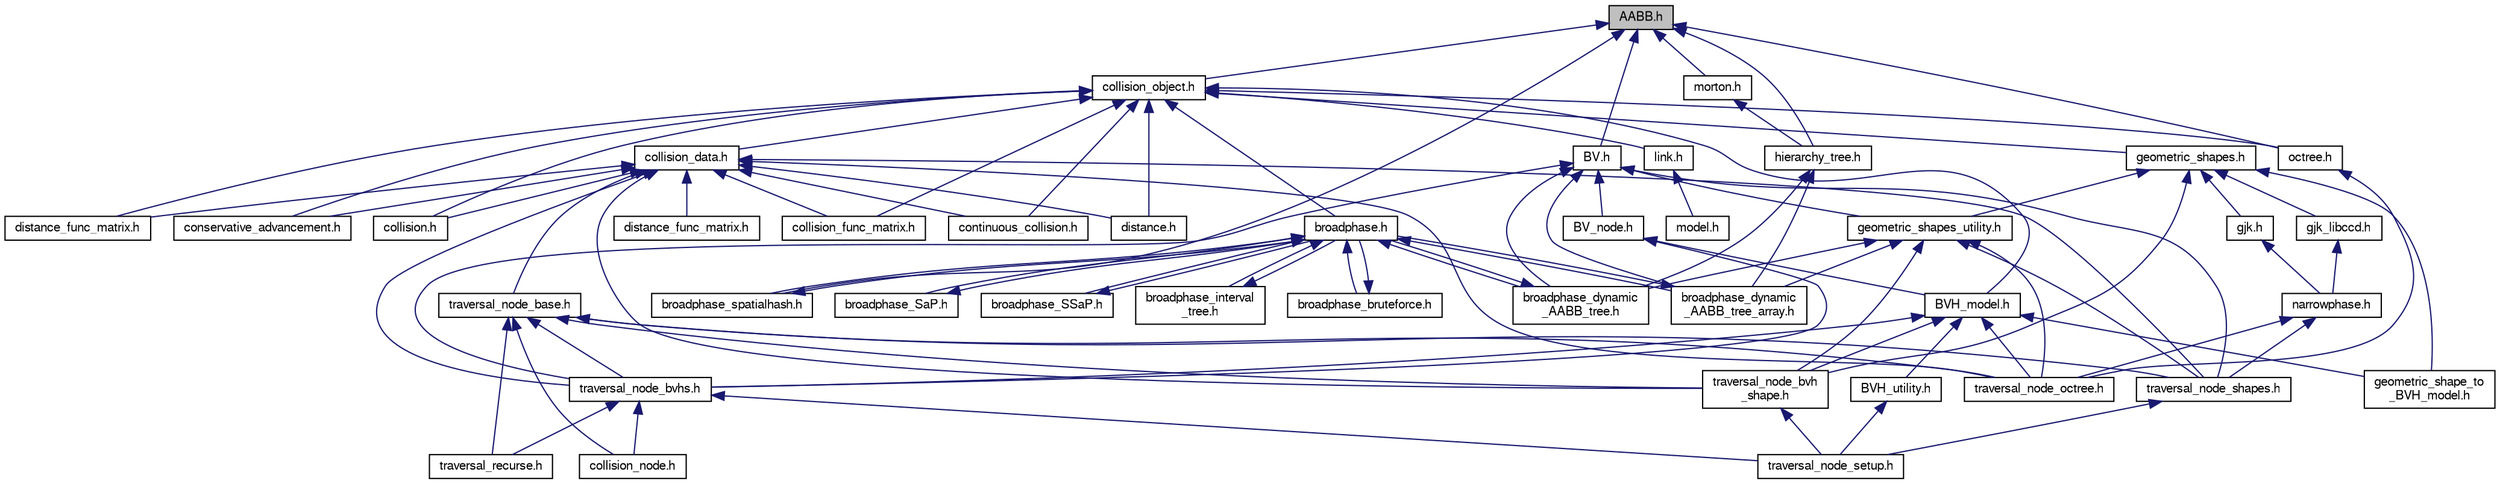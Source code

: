 digraph "AABB.h"
{
  edge [fontname="FreeSans",fontsize="10",labelfontname="FreeSans",labelfontsize="10"];
  node [fontname="FreeSans",fontsize="10",shape=record];
  Node1 [label="AABB.h",height=0.2,width=0.4,color="black", fillcolor="grey75", style="filled" fontcolor="black"];
  Node1 -> Node2 [dir="back",color="midnightblue",fontsize="10",style="solid",fontname="FreeSans"];
  Node2 [label="collision_object.h",height=0.2,width=0.4,color="black", fillcolor="white", style="filled",URL="$a00249.html"];
  Node2 -> Node3 [dir="back",color="midnightblue",fontsize="10",style="solid",fontname="FreeSans"];
  Node3 [label="link.h",height=0.2,width=0.4,color="black", fillcolor="white", style="filled",URL="$a00282.html"];
  Node3 -> Node4 [dir="back",color="midnightblue",fontsize="10",style="solid",fontname="FreeSans"];
  Node4 [label="model.h",height=0.2,width=0.4,color="black", fillcolor="white", style="filled",URL="$a00286.html"];
  Node2 -> Node5 [dir="back",color="midnightblue",fontsize="10",style="solid",fontname="FreeSans"];
  Node5 [label="broadphase.h",height=0.2,width=0.4,color="black", fillcolor="white", style="filled",URL="$a00227.html"];
  Node5 -> Node6 [dir="back",color="midnightblue",fontsize="10",style="solid",fontname="FreeSans"];
  Node6 [label="broadphase_bruteforce.h",height=0.2,width=0.4,color="black", fillcolor="white", style="filled",URL="$a00228.html"];
  Node6 -> Node5 [dir="back",color="midnightblue",fontsize="10",style="solid",fontname="FreeSans"];
  Node5 -> Node7 [dir="back",color="midnightblue",fontsize="10",style="solid",fontname="FreeSans"];
  Node7 [label="broadphase_spatialhash.h",height=0.2,width=0.4,color="black", fillcolor="white", style="filled",URL="$a00233.html"];
  Node7 -> Node5 [dir="back",color="midnightblue",fontsize="10",style="solid",fontname="FreeSans"];
  Node5 -> Node8 [dir="back",color="midnightblue",fontsize="10",style="solid",fontname="FreeSans"];
  Node8 [label="broadphase_SaP.h",height=0.2,width=0.4,color="black", fillcolor="white", style="filled",URL="$a00232.html"];
  Node8 -> Node5 [dir="back",color="midnightblue",fontsize="10",style="solid",fontname="FreeSans"];
  Node5 -> Node9 [dir="back",color="midnightblue",fontsize="10",style="solid",fontname="FreeSans"];
  Node9 [label="broadphase_SSaP.h",height=0.2,width=0.4,color="black", fillcolor="white", style="filled",URL="$a00235.html"];
  Node9 -> Node5 [dir="back",color="midnightblue",fontsize="10",style="solid",fontname="FreeSans"];
  Node5 -> Node10 [dir="back",color="midnightblue",fontsize="10",style="solid",fontname="FreeSans"];
  Node10 [label="broadphase_interval\l_tree.h",height=0.2,width=0.4,color="black", fillcolor="white", style="filled",URL="$a00231.html"];
  Node10 -> Node5 [dir="back",color="midnightblue",fontsize="10",style="solid",fontname="FreeSans"];
  Node5 -> Node11 [dir="back",color="midnightblue",fontsize="10",style="solid",fontname="FreeSans"];
  Node11 [label="broadphase_dynamic\l_AABB_tree.h",height=0.2,width=0.4,color="black", fillcolor="white", style="filled",URL="$a00229.html"];
  Node11 -> Node5 [dir="back",color="midnightblue",fontsize="10",style="solid",fontname="FreeSans"];
  Node5 -> Node12 [dir="back",color="midnightblue",fontsize="10",style="solid",fontname="FreeSans"];
  Node12 [label="broadphase_dynamic\l_AABB_tree_array.h",height=0.2,width=0.4,color="black", fillcolor="white", style="filled",URL="$a00230.html"];
  Node12 -> Node5 [dir="back",color="midnightblue",fontsize="10",style="solid",fontname="FreeSans"];
  Node2 -> Node13 [dir="back",color="midnightblue",fontsize="10",style="solid",fontname="FreeSans"];
  Node13 [label="geometric_shapes.h",height=0.2,width=0.4,color="black", fillcolor="white", style="filled",URL="$a00261.html"];
  Node13 -> Node14 [dir="back",color="midnightblue",fontsize="10",style="solid",fontname="FreeSans"];
  Node14 [label="geometric_shapes_utility.h",height=0.2,width=0.4,color="black", fillcolor="white", style="filled",URL="$a00262.html"];
  Node14 -> Node11 [dir="back",color="midnightblue",fontsize="10",style="solid",fontname="FreeSans"];
  Node14 -> Node12 [dir="back",color="midnightblue",fontsize="10",style="solid",fontname="FreeSans"];
  Node14 -> Node15 [dir="back",color="midnightblue",fontsize="10",style="solid",fontname="FreeSans"];
  Node15 [label="traversal_node_bvh\l_shape.h",height=0.2,width=0.4,color="black", fillcolor="white", style="filled",URL="$a00312.html"];
  Node15 -> Node16 [dir="back",color="midnightblue",fontsize="10",style="solid",fontname="FreeSans"];
  Node16 [label="traversal_node_setup.h",height=0.2,width=0.4,color="black", fillcolor="white", style="filled",URL="$a00315.html"];
  Node14 -> Node17 [dir="back",color="midnightblue",fontsize="10",style="solid",fontname="FreeSans"];
  Node17 [label="traversal_node_octree.h",height=0.2,width=0.4,color="black", fillcolor="white", style="filled",URL="$a00314.html"];
  Node14 -> Node18 [dir="back",color="midnightblue",fontsize="10",style="solid",fontname="FreeSans"];
  Node18 [label="traversal_node_shapes.h",height=0.2,width=0.4,color="black", fillcolor="white", style="filled",URL="$a00316.html"];
  Node18 -> Node16 [dir="back",color="midnightblue",fontsize="10",style="solid",fontname="FreeSans"];
  Node13 -> Node19 [dir="back",color="midnightblue",fontsize="10",style="solid",fontname="FreeSans"];
  Node19 [label="gjk.h",height=0.2,width=0.4,color="black", fillcolor="white", style="filled",URL="$a00263.html"];
  Node19 -> Node20 [dir="back",color="midnightblue",fontsize="10",style="solid",fontname="FreeSans"];
  Node20 [label="narrowphase.h",height=0.2,width=0.4,color="black", fillcolor="white", style="filled",URL="$a00291.html"];
  Node20 -> Node17 [dir="back",color="midnightblue",fontsize="10",style="solid",fontname="FreeSans"];
  Node20 -> Node18 [dir="back",color="midnightblue",fontsize="10",style="solid",fontname="FreeSans"];
  Node13 -> Node21 [dir="back",color="midnightblue",fontsize="10",style="solid",fontname="FreeSans"];
  Node21 [label="gjk_libccd.h",height=0.2,width=0.4,color="black", fillcolor="white", style="filled",URL="$a00264.html"];
  Node21 -> Node20 [dir="back",color="midnightblue",fontsize="10",style="solid",fontname="FreeSans"];
  Node13 -> Node22 [dir="back",color="midnightblue",fontsize="10",style="solid",fontname="FreeSans"];
  Node22 [label="geometric_shape_to\l_BVH_model.h",height=0.2,width=0.4,color="black", fillcolor="white", style="filled",URL="$a00260.html"];
  Node13 -> Node15 [dir="back",color="midnightblue",fontsize="10",style="solid",fontname="FreeSans"];
  Node2 -> Node23 [dir="back",color="midnightblue",fontsize="10",style="solid",fontname="FreeSans"];
  Node23 [label="BVH_model.h",height=0.2,width=0.4,color="black", fillcolor="white", style="filled",URL="$a00242.html"];
  Node23 -> Node24 [dir="back",color="midnightblue",fontsize="10",style="solid",fontname="FreeSans"];
  Node24 [label="BVH_utility.h",height=0.2,width=0.4,color="black", fillcolor="white", style="filled",URL="$a00243.html"];
  Node24 -> Node16 [dir="back",color="midnightblue",fontsize="10",style="solid",fontname="FreeSans"];
  Node23 -> Node25 [dir="back",color="midnightblue",fontsize="10",style="solid",fontname="FreeSans"];
  Node25 [label="traversal_node_bvhs.h",height=0.2,width=0.4,color="black", fillcolor="white", style="filled",URL="$a00313.html"];
  Node25 -> Node26 [dir="back",color="midnightblue",fontsize="10",style="solid",fontname="FreeSans"];
  Node26 [label="collision_node.h",height=0.2,width=0.4,color="black", fillcolor="white", style="filled",URL="$a00248.html"];
  Node25 -> Node16 [dir="back",color="midnightblue",fontsize="10",style="solid",fontname="FreeSans"];
  Node25 -> Node27 [dir="back",color="midnightblue",fontsize="10",style="solid",fontname="FreeSans"];
  Node27 [label="traversal_recurse.h",height=0.2,width=0.4,color="black", fillcolor="white", style="filled",URL="$a00317.html"];
  Node23 -> Node22 [dir="back",color="midnightblue",fontsize="10",style="solid",fontname="FreeSans"];
  Node23 -> Node15 [dir="back",color="midnightblue",fontsize="10",style="solid",fontname="FreeSans"];
  Node23 -> Node17 [dir="back",color="midnightblue",fontsize="10",style="solid",fontname="FreeSans"];
  Node2 -> Node28 [dir="back",color="midnightblue",fontsize="10",style="solid",fontname="FreeSans"];
  Node28 [label="conservative_advancement.h",height=0.2,width=0.4,color="black", fillcolor="white", style="filled",URL="$a00250.html"];
  Node2 -> Node29 [dir="back",color="midnightblue",fontsize="10",style="solid",fontname="FreeSans"];
  Node29 [label="collision_data.h",height=0.2,width=0.4,color="black", fillcolor="white", style="filled",URL="$a00246.html"];
  Node29 -> Node28 [dir="back",color="midnightblue",fontsize="10",style="solid",fontname="FreeSans"];
  Node29 -> Node30 [dir="back",color="midnightblue",fontsize="10",style="solid",fontname="FreeSans"];
  Node30 [label="collision.h",height=0.2,width=0.4,color="black", fillcolor="white", style="filled",URL="$a00245.html"];
  Node29 -> Node31 [dir="back",color="midnightblue",fontsize="10",style="solid",fontname="FreeSans"];
  Node31 [label="collision_func_matrix.h",height=0.2,width=0.4,color="black", fillcolor="white", style="filled",URL="$a00247.html"];
  Node29 -> Node32 [dir="back",color="midnightblue",fontsize="10",style="solid",fontname="FreeSans"];
  Node32 [label="traversal_node_base.h",height=0.2,width=0.4,color="black", fillcolor="white", style="filled",URL="$a00311.html"];
  Node32 -> Node26 [dir="back",color="midnightblue",fontsize="10",style="solid",fontname="FreeSans"];
  Node32 -> Node25 [dir="back",color="midnightblue",fontsize="10",style="solid",fontname="FreeSans"];
  Node32 -> Node15 [dir="back",color="midnightblue",fontsize="10",style="solid",fontname="FreeSans"];
  Node32 -> Node17 [dir="back",color="midnightblue",fontsize="10",style="solid",fontname="FreeSans"];
  Node32 -> Node18 [dir="back",color="midnightblue",fontsize="10",style="solid",fontname="FreeSans"];
  Node32 -> Node27 [dir="back",color="midnightblue",fontsize="10",style="solid",fontname="FreeSans"];
  Node29 -> Node25 [dir="back",color="midnightblue",fontsize="10",style="solid",fontname="FreeSans"];
  Node29 -> Node33 [dir="back",color="midnightblue",fontsize="10",style="solid",fontname="FreeSans"];
  Node33 [label="continuous_collision.h",height=0.2,width=0.4,color="black", fillcolor="white", style="filled",URL="$a00251.html"];
  Node29 -> Node34 [dir="back",color="midnightblue",fontsize="10",style="solid",fontname="FreeSans"];
  Node34 [label="distance.h",height=0.2,width=0.4,color="black", fillcolor="white", style="filled",URL="$a00254.html"];
  Node29 -> Node35 [dir="back",color="midnightblue",fontsize="10",style="solid",fontname="FreeSans"];
  Node35 [label="distance_func_matrix.h",height=0.2,width=0.4,color="black", fillcolor="white", style="filled",URL="$a00255.html"];
  Node29 -> Node15 [dir="back",color="midnightblue",fontsize="10",style="solid",fontname="FreeSans"];
  Node29 -> Node17 [dir="back",color="midnightblue",fontsize="10",style="solid",fontname="FreeSans"];
  Node29 -> Node18 [dir="back",color="midnightblue",fontsize="10",style="solid",fontname="FreeSans"];
  Node29 -> Node36 [dir="back",color="midnightblue",fontsize="10",style="solid",fontname="FreeSans"];
  Node36 [label="distance_func_matrix.h",height=0.2,width=0.4,color="black", fillcolor="white", style="filled",URL="$a00256.html"];
  Node2 -> Node30 [dir="back",color="midnightblue",fontsize="10",style="solid",fontname="FreeSans"];
  Node2 -> Node31 [dir="back",color="midnightblue",fontsize="10",style="solid",fontname="FreeSans"];
  Node2 -> Node33 [dir="back",color="midnightblue",fontsize="10",style="solid",fontname="FreeSans"];
  Node2 -> Node34 [dir="back",color="midnightblue",fontsize="10",style="solid",fontname="FreeSans"];
  Node2 -> Node35 [dir="back",color="midnightblue",fontsize="10",style="solid",fontname="FreeSans"];
  Node2 -> Node37 [dir="back",color="midnightblue",fontsize="10",style="solid",fontname="FreeSans"];
  Node37 [label="octree.h",height=0.2,width=0.4,color="black", fillcolor="white", style="filled",URL="$a00300.html"];
  Node37 -> Node17 [dir="back",color="midnightblue",fontsize="10",style="solid",fontname="FreeSans"];
  Node1 -> Node7 [dir="back",color="midnightblue",fontsize="10",style="solid",fontname="FreeSans"];
  Node1 -> Node38 [dir="back",color="midnightblue",fontsize="10",style="solid",fontname="FreeSans"];
  Node38 [label="hierarchy_tree.h",height=0.2,width=0.4,color="black", fillcolor="white", style="filled",URL="$a00267.html"];
  Node38 -> Node11 [dir="back",color="midnightblue",fontsize="10",style="solid",fontname="FreeSans"];
  Node38 -> Node12 [dir="back",color="midnightblue",fontsize="10",style="solid",fontname="FreeSans"];
  Node1 -> Node39 [dir="back",color="midnightblue",fontsize="10",style="solid",fontname="FreeSans"];
  Node39 [label="morton.h",height=0.2,width=0.4,color="black", fillcolor="white", style="filled",URL="$a00288.html"];
  Node39 -> Node38 [dir="back",color="midnightblue",fontsize="10",style="solid",fontname="FreeSans"];
  Node1 -> Node40 [dir="back",color="midnightblue",fontsize="10",style="solid",fontname="FreeSans"];
  Node40 [label="BV.h",height=0.2,width=0.4,color="black", fillcolor="white", style="filled",URL="$a00236.html"];
  Node40 -> Node11 [dir="back",color="midnightblue",fontsize="10",style="solid",fontname="FreeSans"];
  Node40 -> Node14 [dir="back",color="midnightblue",fontsize="10",style="solid",fontname="FreeSans"];
  Node40 -> Node12 [dir="back",color="midnightblue",fontsize="10",style="solid",fontname="FreeSans"];
  Node40 -> Node41 [dir="back",color="midnightblue",fontsize="10",style="solid",fontname="FreeSans"];
  Node41 [label="BV_node.h",height=0.2,width=0.4,color="black", fillcolor="white", style="filled",URL="$a00238.html"];
  Node41 -> Node23 [dir="back",color="midnightblue",fontsize="10",style="solid",fontname="FreeSans"];
  Node41 -> Node25 [dir="back",color="midnightblue",fontsize="10",style="solid",fontname="FreeSans"];
  Node40 -> Node25 [dir="back",color="midnightblue",fontsize="10",style="solid",fontname="FreeSans"];
  Node40 -> Node18 [dir="back",color="midnightblue",fontsize="10",style="solid",fontname="FreeSans"];
  Node1 -> Node37 [dir="back",color="midnightblue",fontsize="10",style="solid",fontname="FreeSans"];
}
